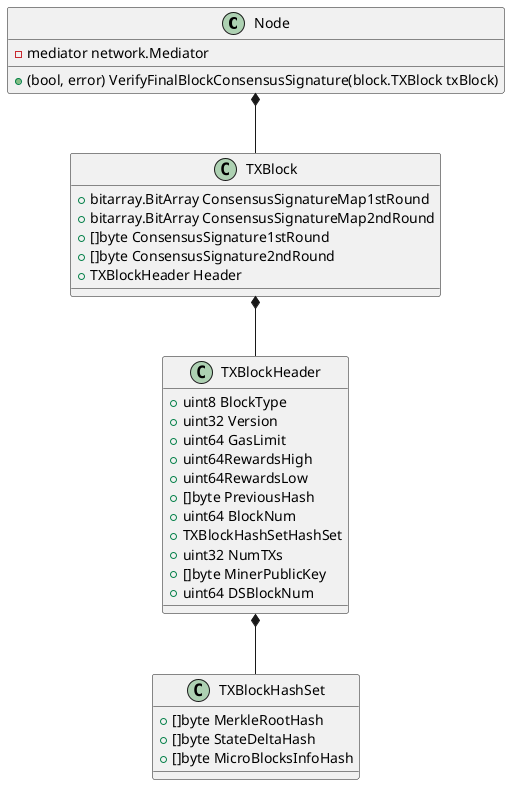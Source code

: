 @startuml
class Node {
    -mediator network.Mediator
    +(bool, error) VerifyFinalBlockConsensusSignature(block.TXBlock txBlock)
}

class TXBlock {
	+bitarray.BitArray ConsensusSignatureMap1stRound
	+bitarray.BitArray ConsensusSignatureMap2ndRound
	+[]byte ConsensusSignature1stRound
	+[]byte ConsensusSignature2ndRound
	+TXBlockHeader Header
}

class TXBlockHashSet {
	+[]byte MerkleRootHash
	+[]byte StateDeltaHash
	+[]byte MicroBlocksInfoHash
}

class TXBlockHeader {
	+uint8 BlockType
	+uint32 Version
	+uint64 GasLimit
	+uint64RewardsHigh
	+uint64RewardsLow
	+[]byte PreviousHash
	+uint64 BlockNum
	+TXBlockHashSetHashSet
	+uint32 NumTXs
	+[]byte MinerPublicKey
	+uint64 DSBlockNum
}

Node *-- TXBlock
TXBlock *-- TXBlockHeader
TXBlockHeader *-- TXBlockHashSet
@enduml

